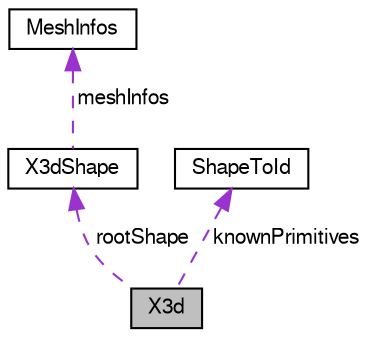 digraph "X3d"
{
 // LATEX_PDF_SIZE
  bgcolor="transparent";
  edge [fontname="FreeSans",fontsize="10",labelfontname="FreeSans",labelfontsize="10"];
  node [fontname="FreeSans",fontsize="10",shape=record];
  Node1 [label="X3d",height=0.2,width=0.4,color="black", fillcolor="grey75", style="filled", fontcolor="black",tooltip="X3d class."];
  Node2 -> Node1 [dir="back",color="darkorchid3",fontsize="10",style="dashed",label=" rootShape" ,fontname="FreeSans"];
  Node2 [label="X3dShape",height=0.2,width=0.4,color="black",URL="$a02700.html",tooltip="X3dShape class Node of the X3D tree, containing the data for a shape or a transormation."];
  Node3 -> Node2 [dir="back",color="darkorchid3",fontsize="10",style="dashed",label=" meshInfos" ,fontname="FreeSans"];
  Node3 [label="MeshInfos",height=0.2,width=0.4,color="black",URL="$a02692.html",tooltip="Temporary structure used to build the IndexedFaceSet meshes."];
  Node4 -> Node1 [dir="back",color="darkorchid3",fontsize="10",style="dashed",label=" knownPrimitives" ,fontname="FreeSans"];
  Node4 [label="ShapeToId",height=0.2,width=0.4,color="black",URL="$a02688.html",tooltip=" "];
}
